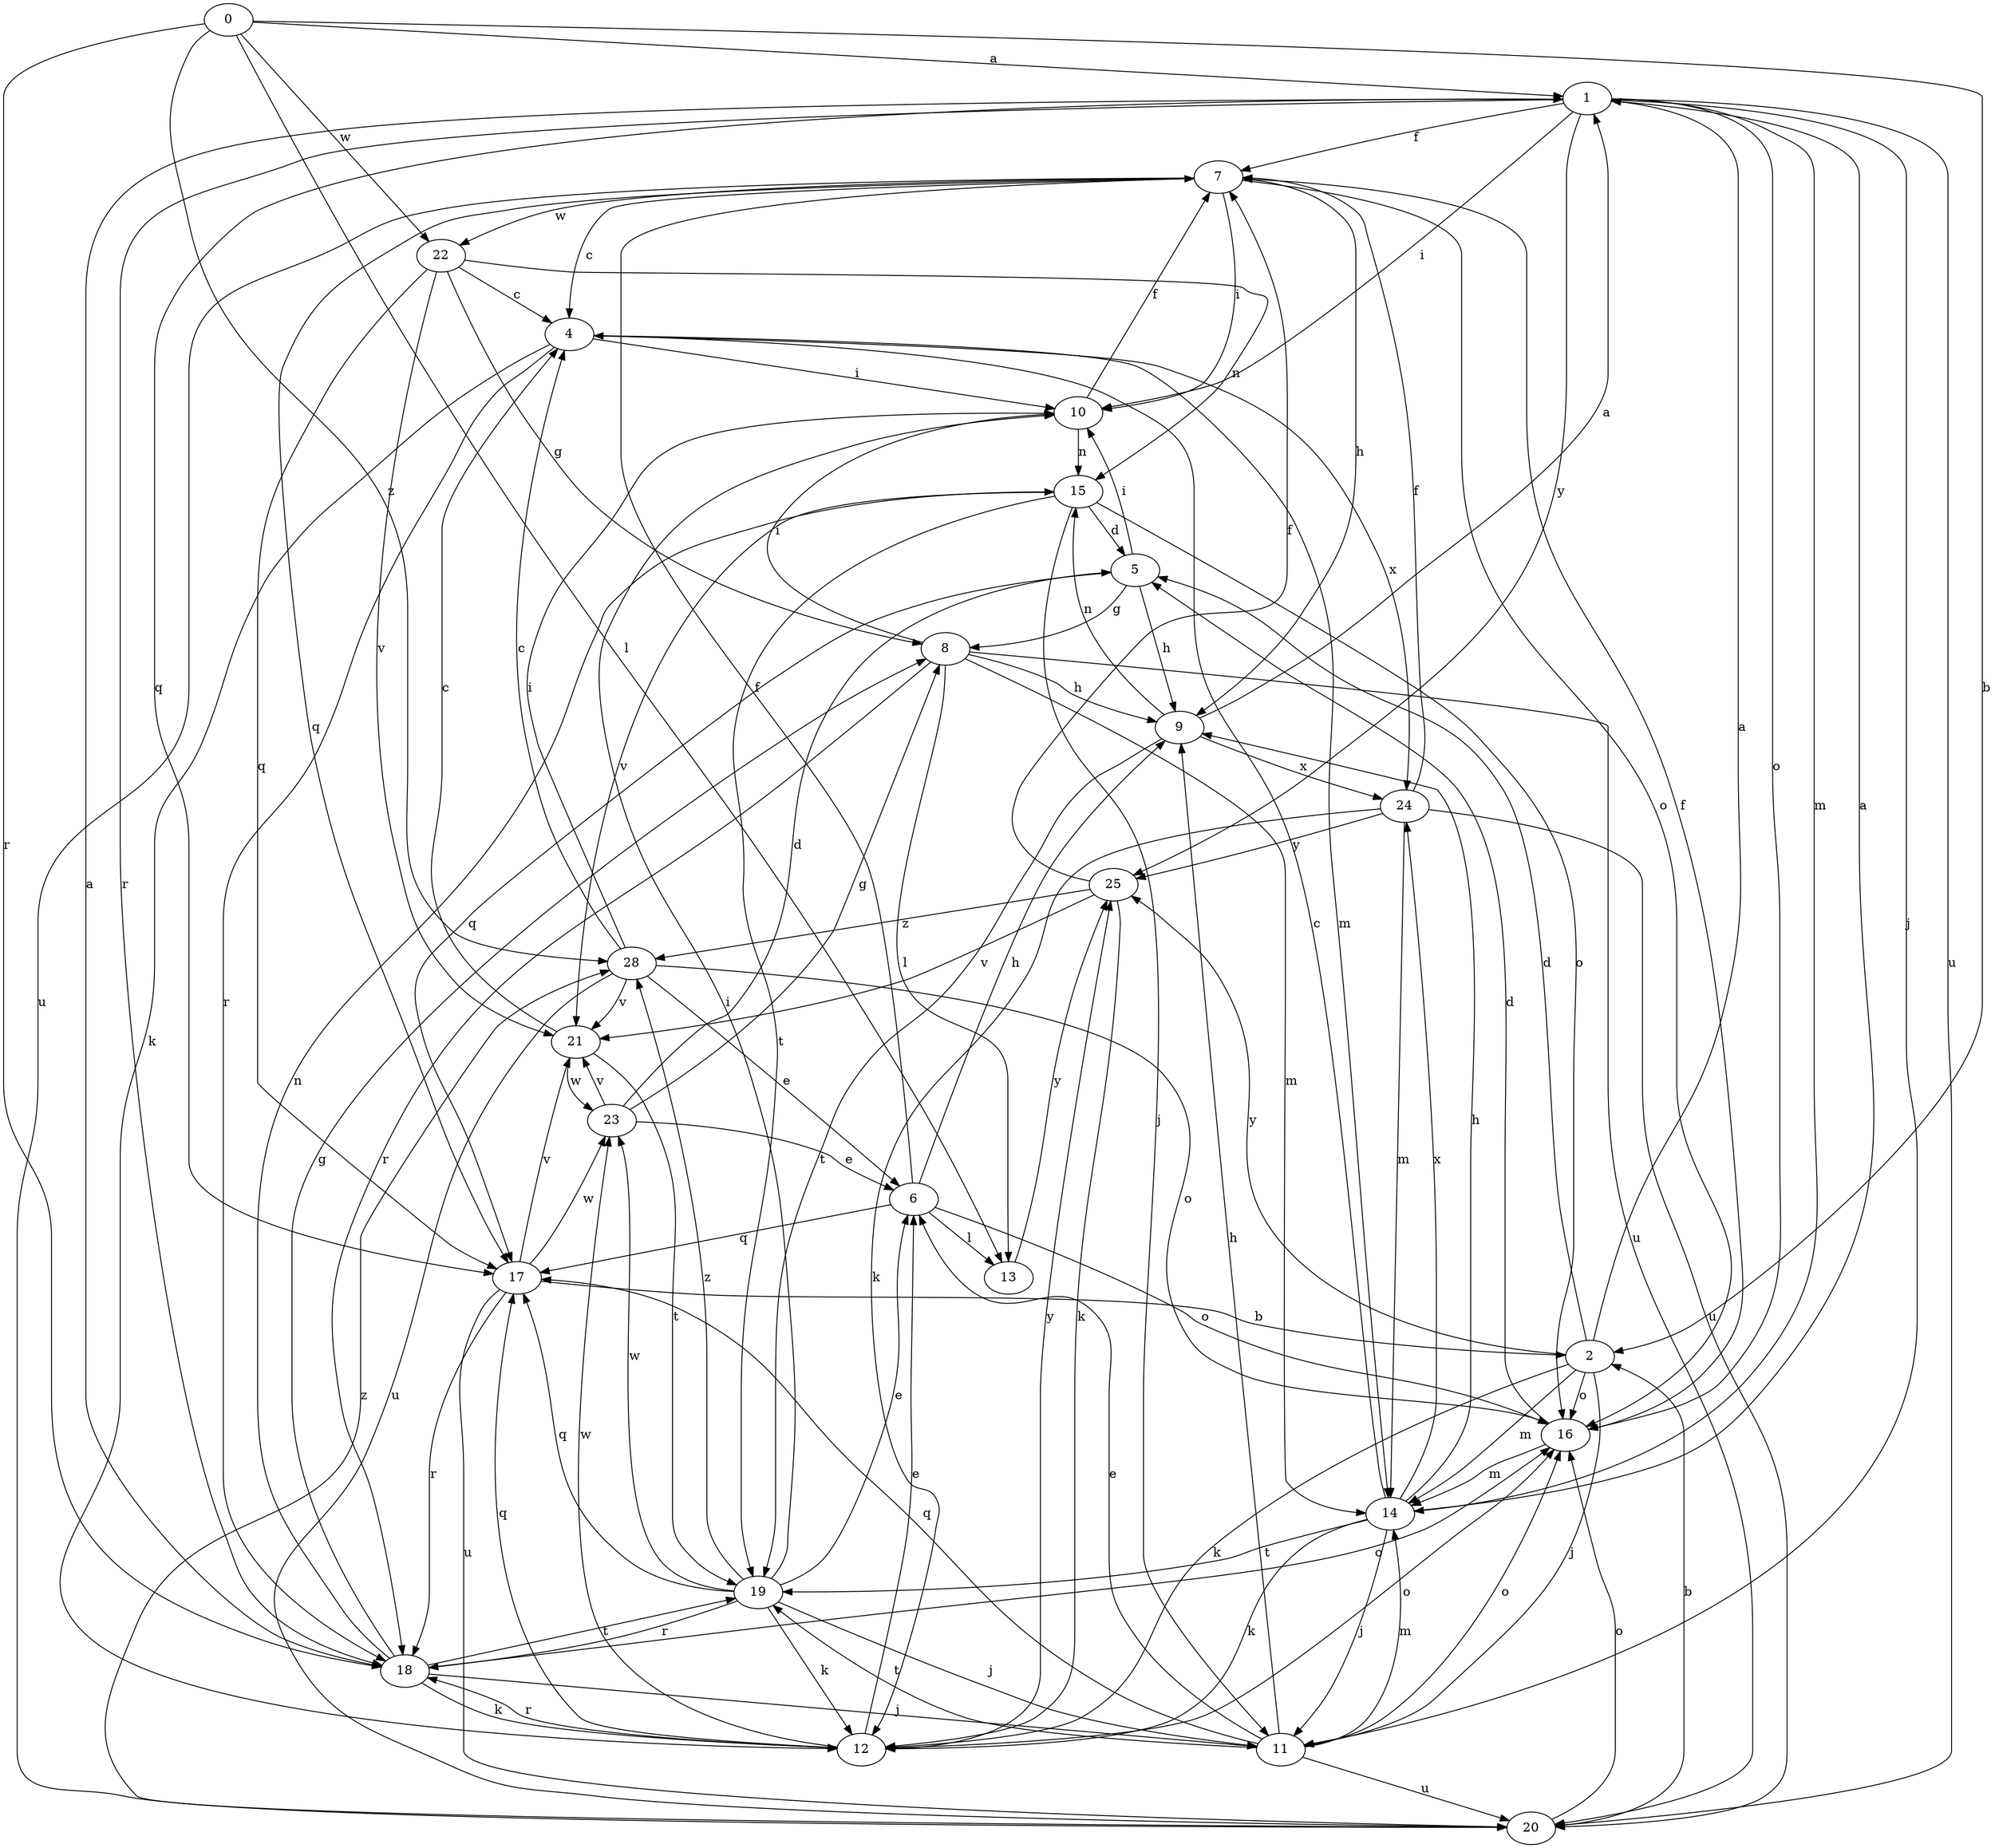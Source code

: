 strict digraph  {
0;
1;
2;
4;
5;
6;
7;
8;
9;
10;
11;
12;
13;
14;
15;
16;
17;
18;
19;
20;
21;
22;
23;
24;
25;
28;
0 -> 1  [label=a];
0 -> 2  [label=b];
0 -> 13  [label=l];
0 -> 18  [label=r];
0 -> 22  [label=w];
0 -> 28  [label=z];
1 -> 7  [label=f];
1 -> 10  [label=i];
1 -> 11  [label=j];
1 -> 14  [label=m];
1 -> 16  [label=o];
1 -> 17  [label=q];
1 -> 18  [label=r];
1 -> 20  [label=u];
1 -> 25  [label=y];
2 -> 1  [label=a];
2 -> 5  [label=d];
2 -> 11  [label=j];
2 -> 12  [label=k];
2 -> 14  [label=m];
2 -> 16  [label=o];
2 -> 25  [label=y];
4 -> 10  [label=i];
4 -> 12  [label=k];
4 -> 14  [label=m];
4 -> 18  [label=r];
4 -> 24  [label=x];
5 -> 8  [label=g];
5 -> 9  [label=h];
5 -> 10  [label=i];
5 -> 17  [label=q];
6 -> 7  [label=f];
6 -> 9  [label=h];
6 -> 13  [label=l];
6 -> 16  [label=o];
6 -> 17  [label=q];
7 -> 4  [label=c];
7 -> 9  [label=h];
7 -> 10  [label=i];
7 -> 16  [label=o];
7 -> 17  [label=q];
7 -> 20  [label=u];
7 -> 22  [label=w];
8 -> 9  [label=h];
8 -> 10  [label=i];
8 -> 13  [label=l];
8 -> 14  [label=m];
8 -> 18  [label=r];
8 -> 20  [label=u];
9 -> 1  [label=a];
9 -> 15  [label=n];
9 -> 19  [label=t];
9 -> 24  [label=x];
10 -> 7  [label=f];
10 -> 15  [label=n];
11 -> 6  [label=e];
11 -> 9  [label=h];
11 -> 14  [label=m];
11 -> 16  [label=o];
11 -> 17  [label=q];
11 -> 19  [label=t];
11 -> 20  [label=u];
12 -> 6  [label=e];
12 -> 16  [label=o];
12 -> 17  [label=q];
12 -> 18  [label=r];
12 -> 23  [label=w];
12 -> 25  [label=y];
13 -> 25  [label=y];
14 -> 1  [label=a];
14 -> 4  [label=c];
14 -> 9  [label=h];
14 -> 11  [label=j];
14 -> 12  [label=k];
14 -> 19  [label=t];
14 -> 24  [label=x];
15 -> 5  [label=d];
15 -> 11  [label=j];
15 -> 16  [label=o];
15 -> 19  [label=t];
15 -> 21  [label=v];
16 -> 5  [label=d];
16 -> 7  [label=f];
16 -> 14  [label=m];
17 -> 2  [label=b];
17 -> 18  [label=r];
17 -> 20  [label=u];
17 -> 21  [label=v];
17 -> 23  [label=w];
18 -> 1  [label=a];
18 -> 8  [label=g];
18 -> 11  [label=j];
18 -> 12  [label=k];
18 -> 15  [label=n];
18 -> 16  [label=o];
18 -> 19  [label=t];
19 -> 6  [label=e];
19 -> 10  [label=i];
19 -> 11  [label=j];
19 -> 12  [label=k];
19 -> 17  [label=q];
19 -> 18  [label=r];
19 -> 23  [label=w];
19 -> 28  [label=z];
20 -> 2  [label=b];
20 -> 16  [label=o];
20 -> 28  [label=z];
21 -> 4  [label=c];
21 -> 19  [label=t];
21 -> 23  [label=w];
22 -> 4  [label=c];
22 -> 8  [label=g];
22 -> 15  [label=n];
22 -> 17  [label=q];
22 -> 21  [label=v];
23 -> 5  [label=d];
23 -> 6  [label=e];
23 -> 8  [label=g];
23 -> 21  [label=v];
24 -> 7  [label=f];
24 -> 12  [label=k];
24 -> 14  [label=m];
24 -> 20  [label=u];
24 -> 25  [label=y];
25 -> 7  [label=f];
25 -> 12  [label=k];
25 -> 21  [label=v];
25 -> 28  [label=z];
28 -> 4  [label=c];
28 -> 6  [label=e];
28 -> 10  [label=i];
28 -> 16  [label=o];
28 -> 20  [label=u];
28 -> 21  [label=v];
}
